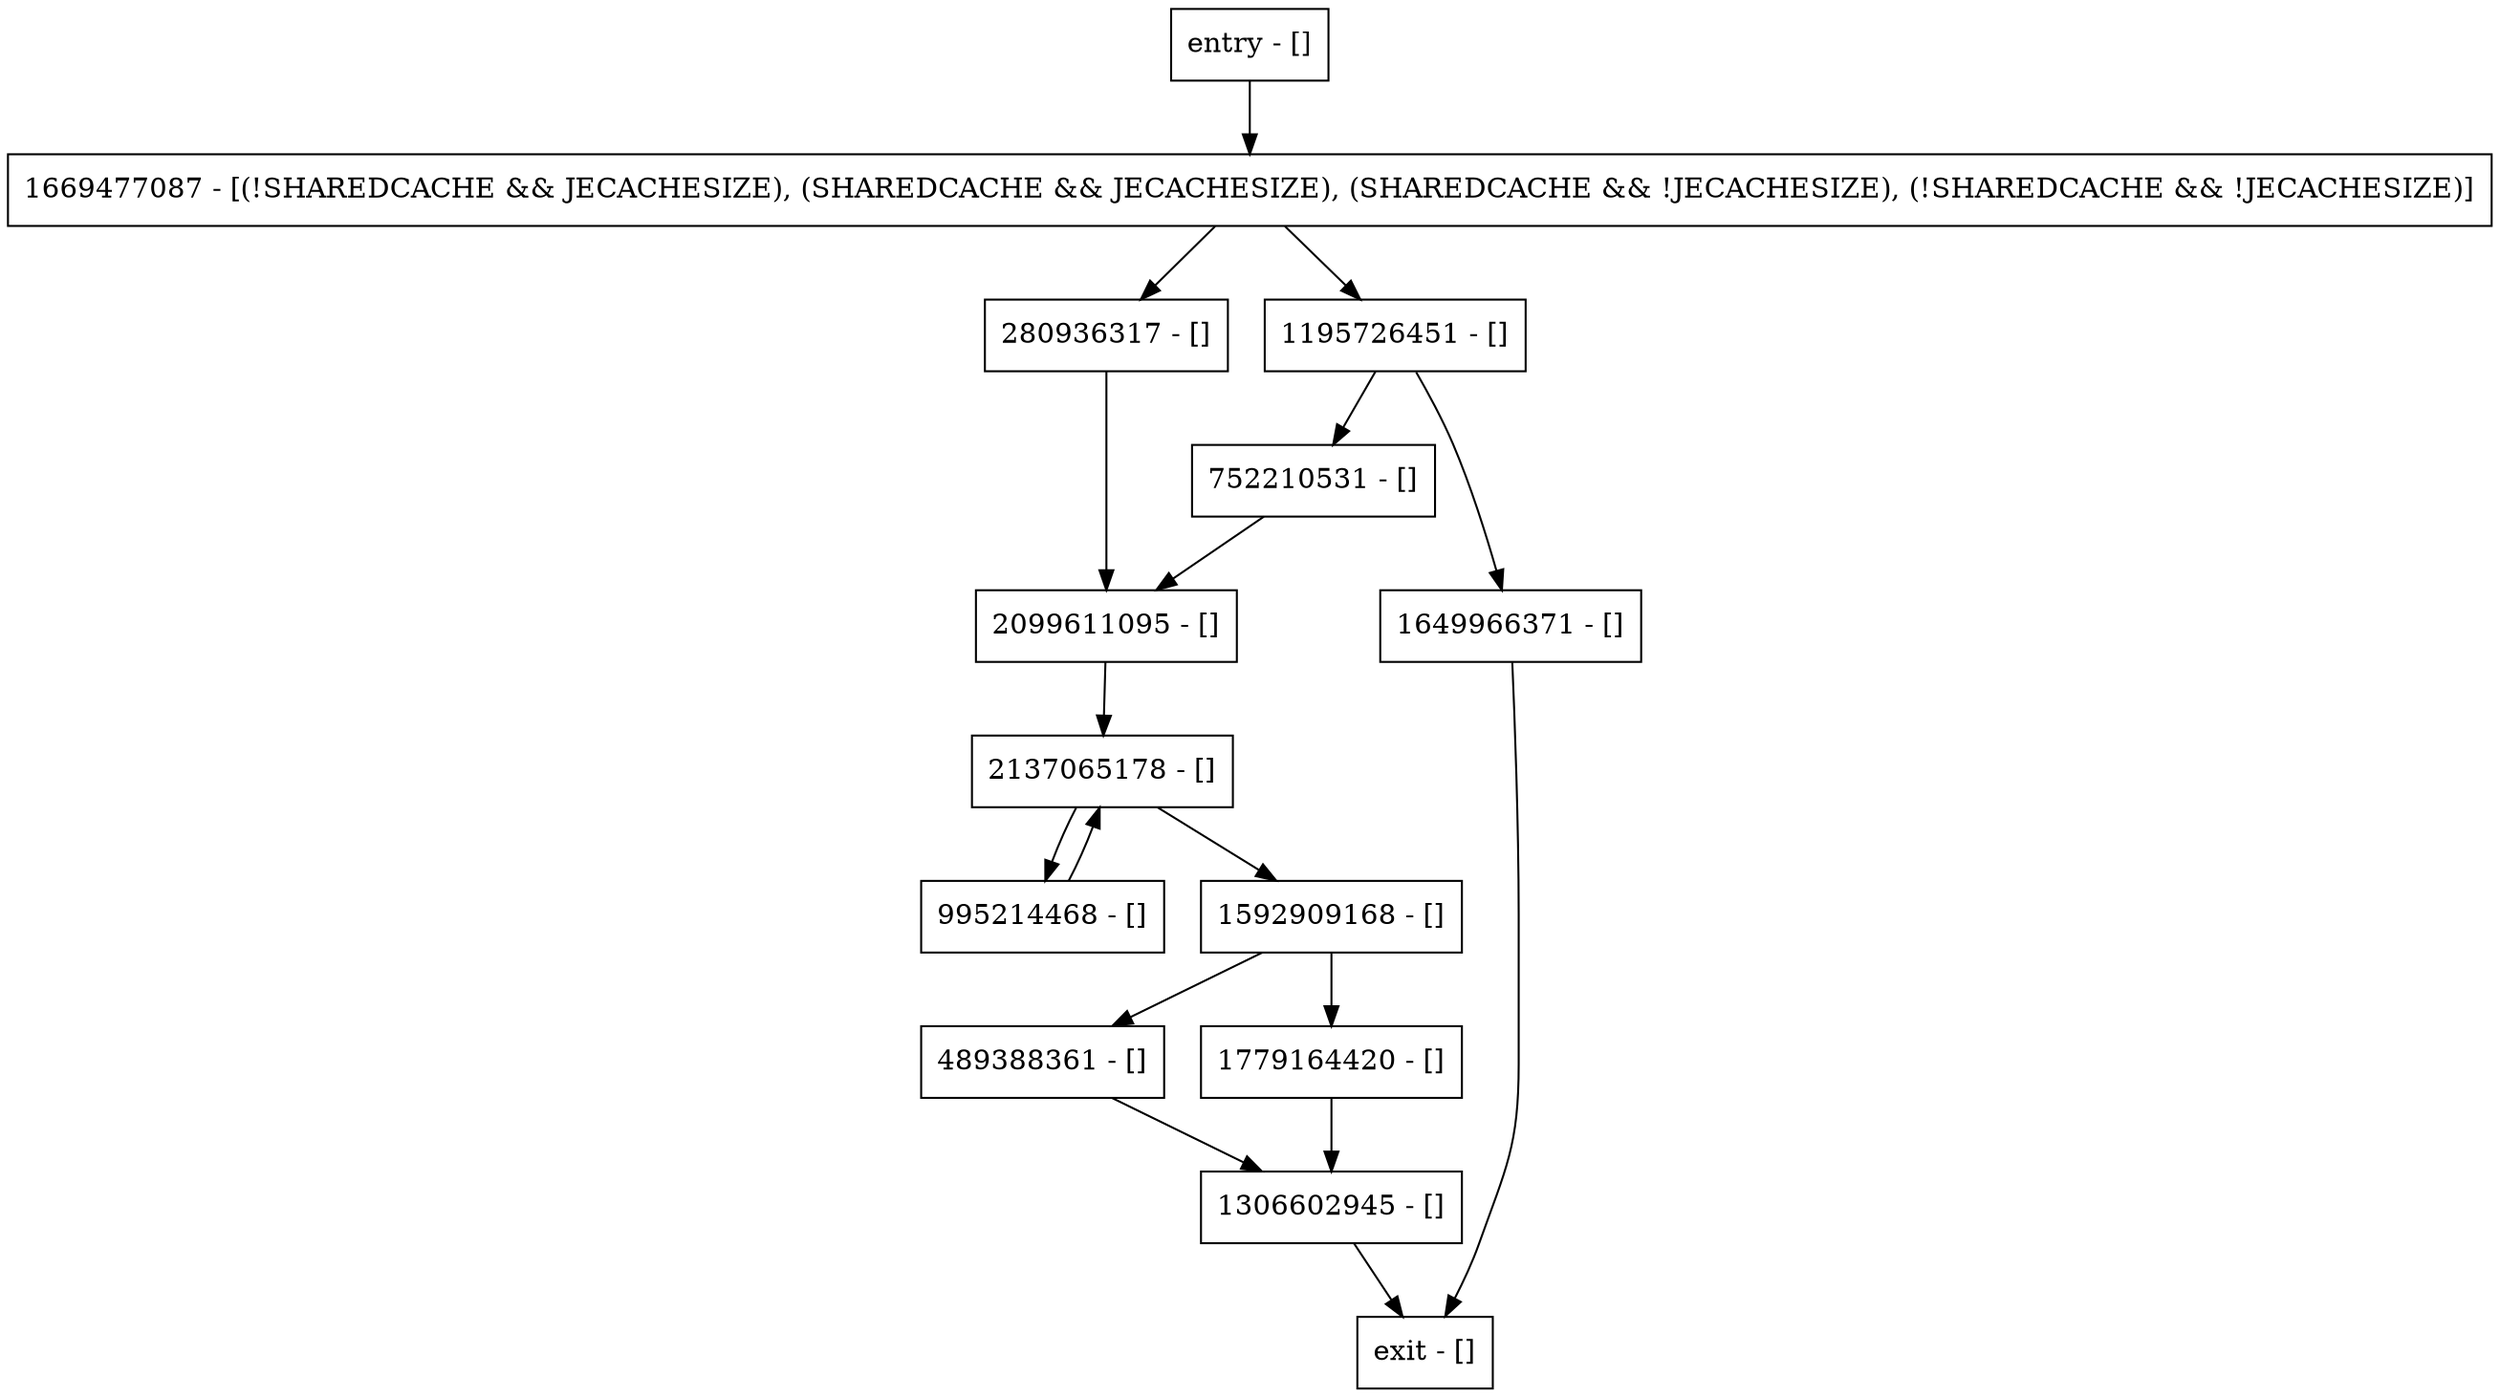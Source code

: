 digraph <init> {
node [shape=record];
1649966371 [label="1649966371 - []"];
entry [label="entry - []"];
exit [label="exit - []"];
280936317 [label="280936317 - []"];
995214468 [label="995214468 - []"];
1306602945 [label="1306602945 - []"];
489388361 [label="489388361 - []"];
752210531 [label="752210531 - []"];
2099611095 [label="2099611095 - []"];
1195726451 [label="1195726451 - []"];
2137065178 [label="2137065178 - []"];
1592909168 [label="1592909168 - []"];
1669477087 [label="1669477087 - [(!SHAREDCACHE && JECACHESIZE), (SHAREDCACHE && JECACHESIZE), (SHAREDCACHE && !JECACHESIZE), (!SHAREDCACHE && !JECACHESIZE)]"];
1779164420 [label="1779164420 - []"];
entry;
exit;
1649966371 -> exit;
entry -> 1669477087;
280936317 -> 2099611095;
995214468 -> 2137065178;
1306602945 -> exit;
489388361 -> 1306602945;
752210531 -> 2099611095;
2099611095 -> 2137065178;
1195726451 -> 752210531;
1195726451 -> 1649966371;
2137065178 -> 995214468;
2137065178 -> 1592909168;
1592909168 -> 489388361;
1592909168 -> 1779164420;
1669477087 -> 280936317;
1669477087 -> 1195726451;
1779164420 -> 1306602945;
}
